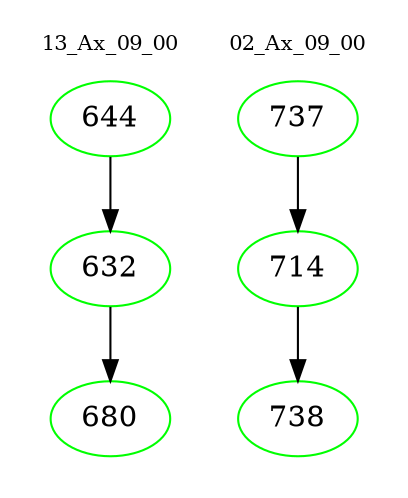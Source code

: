 digraph{
subgraph cluster_0 {
color = white
label = "13_Ax_09_00";
fontsize=10;
T0_644 [label="644", color="green"]
T0_644 -> T0_632 [color="black"]
T0_632 [label="632", color="green"]
T0_632 -> T0_680 [color="black"]
T0_680 [label="680", color="green"]
}
subgraph cluster_1 {
color = white
label = "02_Ax_09_00";
fontsize=10;
T1_737 [label="737", color="green"]
T1_737 -> T1_714 [color="black"]
T1_714 [label="714", color="green"]
T1_714 -> T1_738 [color="black"]
T1_738 [label="738", color="green"]
}
}
